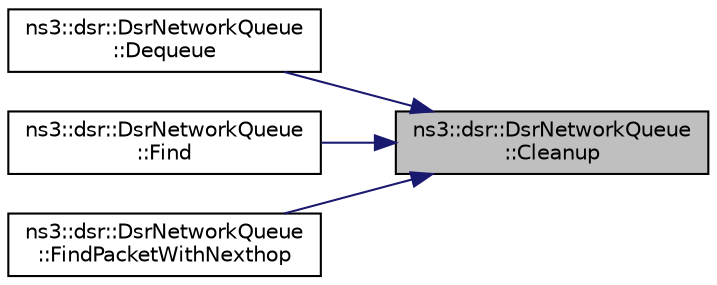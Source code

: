 digraph "ns3::dsr::DsrNetworkQueue::Cleanup"
{
 // LATEX_PDF_SIZE
  edge [fontname="Helvetica",fontsize="10",labelfontname="Helvetica",labelfontsize="10"];
  node [fontname="Helvetica",fontsize="10",shape=record];
  rankdir="RL";
  Node1 [label="ns3::dsr::DsrNetworkQueue\l::Cleanup",height=0.2,width=0.4,color="black", fillcolor="grey75", style="filled", fontcolor="black",tooltip="Clean the queue by removing entries that exceeded lifetime."];
  Node1 -> Node2 [dir="back",color="midnightblue",fontsize="10",style="solid",fontname="Helvetica"];
  Node2 [label="ns3::dsr::DsrNetworkQueue\l::Dequeue",height=0.2,width=0.4,color="black", fillcolor="white", style="filled",URL="$classns3_1_1dsr_1_1_dsr_network_queue.html#afc773cdde24118ae0e7fb2529e90bfa0",tooltip="Return first found (the earliest) entry for given destination."];
  Node1 -> Node3 [dir="back",color="midnightblue",fontsize="10",style="solid",fontname="Helvetica"];
  Node3 [label="ns3::dsr::DsrNetworkQueue\l::Find",height=0.2,width=0.4,color="black", fillcolor="white", style="filled",URL="$classns3_1_1dsr_1_1_dsr_network_queue.html#ab4a90bd328770ae2d8327a1e7d7d9b08",tooltip="Try to find an entry with a particular next hop, and return true if found."];
  Node1 -> Node4 [dir="back",color="midnightblue",fontsize="10",style="solid",fontname="Helvetica"];
  Node4 [label="ns3::dsr::DsrNetworkQueue\l::FindPacketWithNexthop",height=0.2,width=0.4,color="black", fillcolor="white", style="filled",URL="$classns3_1_1dsr_1_1_dsr_network_queue.html#a1aa320df338c0f95da5f0942633c42ef",tooltip="Find the packet entry with a given next hop."];
}
